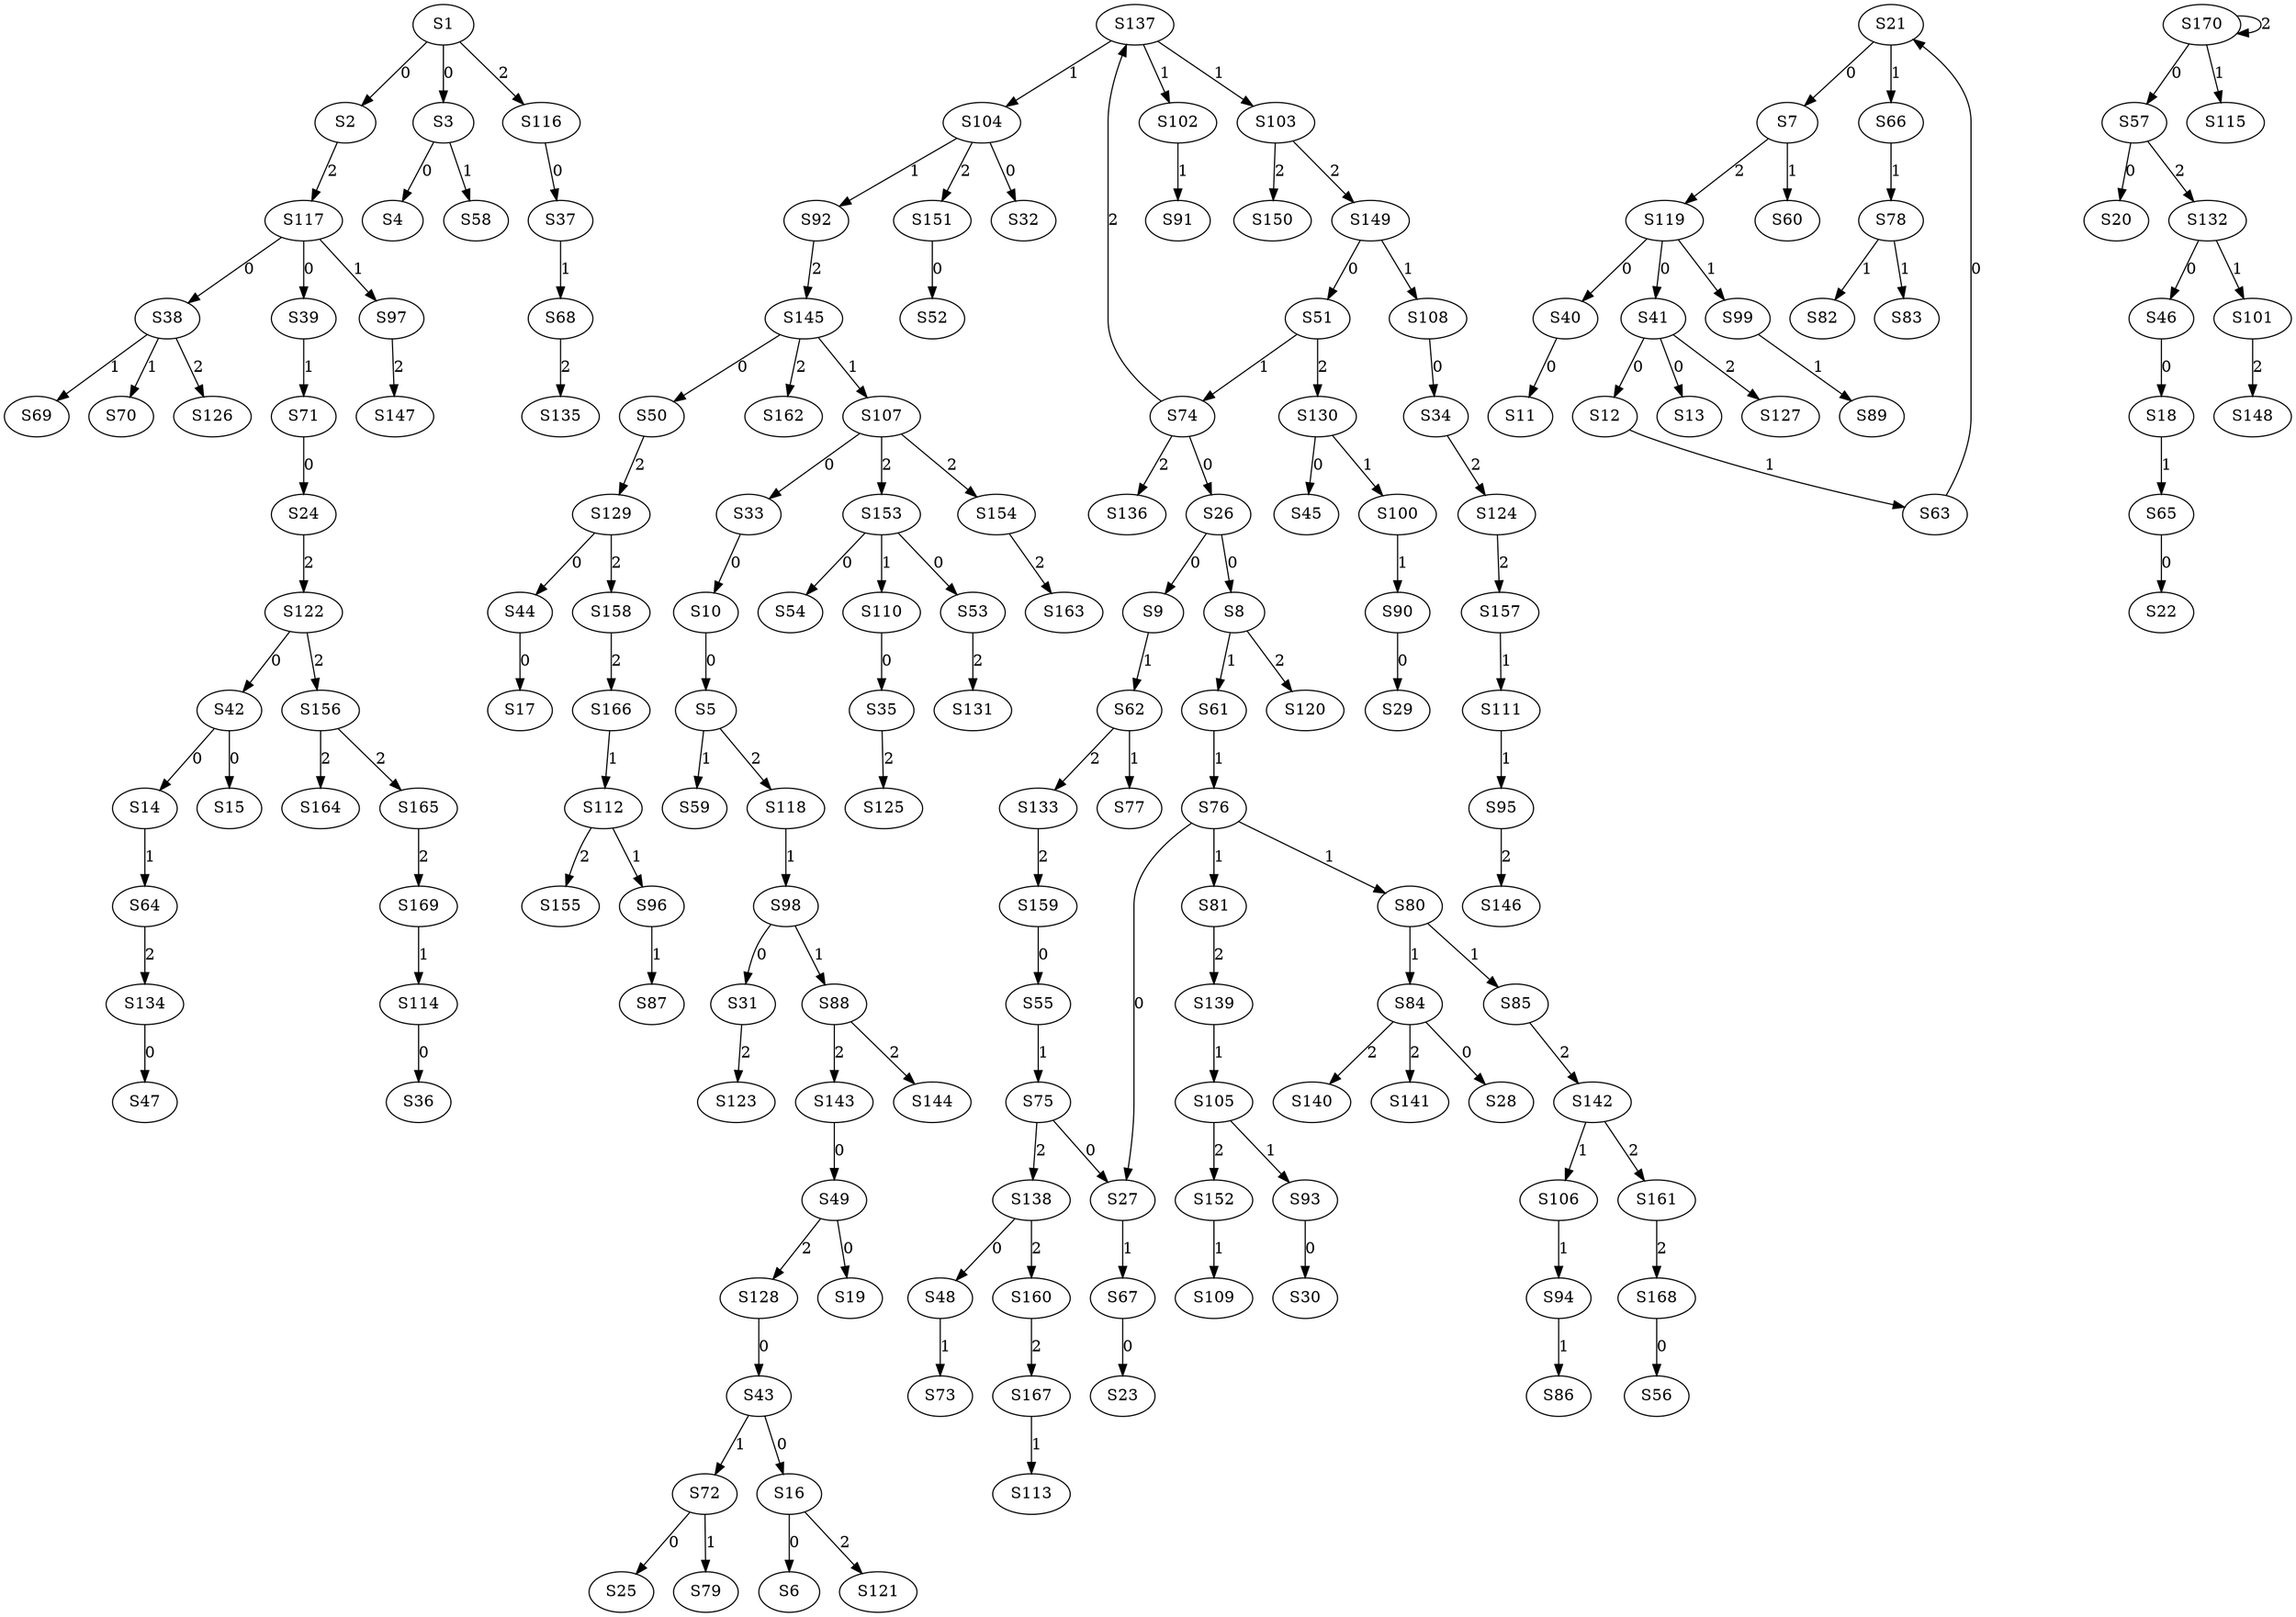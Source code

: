 strict digraph {
	S1 -> S2 [ label = 0 ];
	S1 -> S3 [ label = 0 ];
	S3 -> S4 [ label = 0 ];
	S10 -> S5 [ label = 0 ];
	S16 -> S6 [ label = 0 ];
	S21 -> S7 [ label = 0 ];
	S26 -> S8 [ label = 0 ];
	S26 -> S9 [ label = 0 ];
	S33 -> S10 [ label = 0 ];
	S40 -> S11 [ label = 0 ];
	S41 -> S12 [ label = 0 ];
	S41 -> S13 [ label = 0 ];
	S42 -> S14 [ label = 0 ];
	S42 -> S15 [ label = 0 ];
	S43 -> S16 [ label = 0 ];
	S44 -> S17 [ label = 0 ];
	S46 -> S18 [ label = 0 ];
	S49 -> S19 [ label = 0 ];
	S57 -> S20 [ label = 0 ];
	S63 -> S21 [ label = 0 ];
	S65 -> S22 [ label = 0 ];
	S67 -> S23 [ label = 0 ];
	S71 -> S24 [ label = 0 ];
	S72 -> S25 [ label = 0 ];
	S74 -> S26 [ label = 0 ];
	S76 -> S27 [ label = 0 ];
	S84 -> S28 [ label = 0 ];
	S90 -> S29 [ label = 0 ];
	S93 -> S30 [ label = 0 ];
	S98 -> S31 [ label = 0 ];
	S104 -> S32 [ label = 0 ];
	S107 -> S33 [ label = 0 ];
	S108 -> S34 [ label = 0 ];
	S110 -> S35 [ label = 0 ];
	S114 -> S36 [ label = 0 ];
	S116 -> S37 [ label = 0 ];
	S117 -> S38 [ label = 0 ];
	S117 -> S39 [ label = 0 ];
	S119 -> S40 [ label = 0 ];
	S119 -> S41 [ label = 0 ];
	S122 -> S42 [ label = 0 ];
	S128 -> S43 [ label = 0 ];
	S129 -> S44 [ label = 0 ];
	S130 -> S45 [ label = 0 ];
	S132 -> S46 [ label = 0 ];
	S134 -> S47 [ label = 0 ];
	S138 -> S48 [ label = 0 ];
	S143 -> S49 [ label = 0 ];
	S145 -> S50 [ label = 0 ];
	S149 -> S51 [ label = 0 ];
	S151 -> S52 [ label = 0 ];
	S153 -> S53 [ label = 0 ];
	S153 -> S54 [ label = 0 ];
	S159 -> S55 [ label = 0 ];
	S168 -> S56 [ label = 0 ];
	S170 -> S57 [ label = 0 ];
	S3 -> S58 [ label = 1 ];
	S5 -> S59 [ label = 1 ];
	S7 -> S60 [ label = 1 ];
	S8 -> S61 [ label = 1 ];
	S9 -> S62 [ label = 1 ];
	S12 -> S63 [ label = 1 ];
	S14 -> S64 [ label = 1 ];
	S18 -> S65 [ label = 1 ];
	S21 -> S66 [ label = 1 ];
	S27 -> S67 [ label = 1 ];
	S37 -> S68 [ label = 1 ];
	S38 -> S69 [ label = 1 ];
	S38 -> S70 [ label = 1 ];
	S39 -> S71 [ label = 1 ];
	S43 -> S72 [ label = 1 ];
	S48 -> S73 [ label = 1 ];
	S51 -> S74 [ label = 1 ];
	S55 -> S75 [ label = 1 ];
	S61 -> S76 [ label = 1 ];
	S62 -> S77 [ label = 1 ];
	S66 -> S78 [ label = 1 ];
	S72 -> S79 [ label = 1 ];
	S76 -> S80 [ label = 1 ];
	S76 -> S81 [ label = 1 ];
	S78 -> S82 [ label = 1 ];
	S78 -> S83 [ label = 1 ];
	S80 -> S84 [ label = 1 ];
	S80 -> S85 [ label = 1 ];
	S94 -> S86 [ label = 1 ];
	S96 -> S87 [ label = 1 ];
	S98 -> S88 [ label = 1 ];
	S99 -> S89 [ label = 1 ];
	S100 -> S90 [ label = 1 ];
	S102 -> S91 [ label = 1 ];
	S104 -> S92 [ label = 1 ];
	S105 -> S93 [ label = 1 ];
	S106 -> S94 [ label = 1 ];
	S111 -> S95 [ label = 1 ];
	S112 -> S96 [ label = 1 ];
	S117 -> S97 [ label = 1 ];
	S118 -> S98 [ label = 1 ];
	S119 -> S99 [ label = 1 ];
	S130 -> S100 [ label = 1 ];
	S132 -> S101 [ label = 1 ];
	S137 -> S102 [ label = 1 ];
	S137 -> S103 [ label = 1 ];
	S137 -> S104 [ label = 1 ];
	S139 -> S105 [ label = 1 ];
	S142 -> S106 [ label = 1 ];
	S145 -> S107 [ label = 1 ];
	S149 -> S108 [ label = 1 ];
	S152 -> S109 [ label = 1 ];
	S153 -> S110 [ label = 1 ];
	S157 -> S111 [ label = 1 ];
	S166 -> S112 [ label = 1 ];
	S167 -> S113 [ label = 1 ];
	S169 -> S114 [ label = 1 ];
	S170 -> S115 [ label = 1 ];
	S1 -> S116 [ label = 2 ];
	S2 -> S117 [ label = 2 ];
	S5 -> S118 [ label = 2 ];
	S7 -> S119 [ label = 2 ];
	S8 -> S120 [ label = 2 ];
	S16 -> S121 [ label = 2 ];
	S24 -> S122 [ label = 2 ];
	S31 -> S123 [ label = 2 ];
	S34 -> S124 [ label = 2 ];
	S35 -> S125 [ label = 2 ];
	S38 -> S126 [ label = 2 ];
	S41 -> S127 [ label = 2 ];
	S49 -> S128 [ label = 2 ];
	S50 -> S129 [ label = 2 ];
	S51 -> S130 [ label = 2 ];
	S53 -> S131 [ label = 2 ];
	S57 -> S132 [ label = 2 ];
	S62 -> S133 [ label = 2 ];
	S64 -> S134 [ label = 2 ];
	S68 -> S135 [ label = 2 ];
	S74 -> S136 [ label = 2 ];
	S74 -> S137 [ label = 2 ];
	S75 -> S138 [ label = 2 ];
	S81 -> S139 [ label = 2 ];
	S84 -> S140 [ label = 2 ];
	S84 -> S141 [ label = 2 ];
	S85 -> S142 [ label = 2 ];
	S88 -> S143 [ label = 2 ];
	S88 -> S144 [ label = 2 ];
	S92 -> S145 [ label = 2 ];
	S95 -> S146 [ label = 2 ];
	S97 -> S147 [ label = 2 ];
	S101 -> S148 [ label = 2 ];
	S103 -> S149 [ label = 2 ];
	S103 -> S150 [ label = 2 ];
	S104 -> S151 [ label = 2 ];
	S105 -> S152 [ label = 2 ];
	S107 -> S153 [ label = 2 ];
	S107 -> S154 [ label = 2 ];
	S112 -> S155 [ label = 2 ];
	S122 -> S156 [ label = 2 ];
	S124 -> S157 [ label = 2 ];
	S129 -> S158 [ label = 2 ];
	S133 -> S159 [ label = 2 ];
	S138 -> S160 [ label = 2 ];
	S142 -> S161 [ label = 2 ];
	S145 -> S162 [ label = 2 ];
	S154 -> S163 [ label = 2 ];
	S156 -> S164 [ label = 2 ];
	S156 -> S165 [ label = 2 ];
	S158 -> S166 [ label = 2 ];
	S160 -> S167 [ label = 2 ];
	S161 -> S168 [ label = 2 ];
	S165 -> S169 [ label = 2 ];
	S170 -> S170 [ label = 2 ];
	S75 -> S27 [ label = 0 ];
}